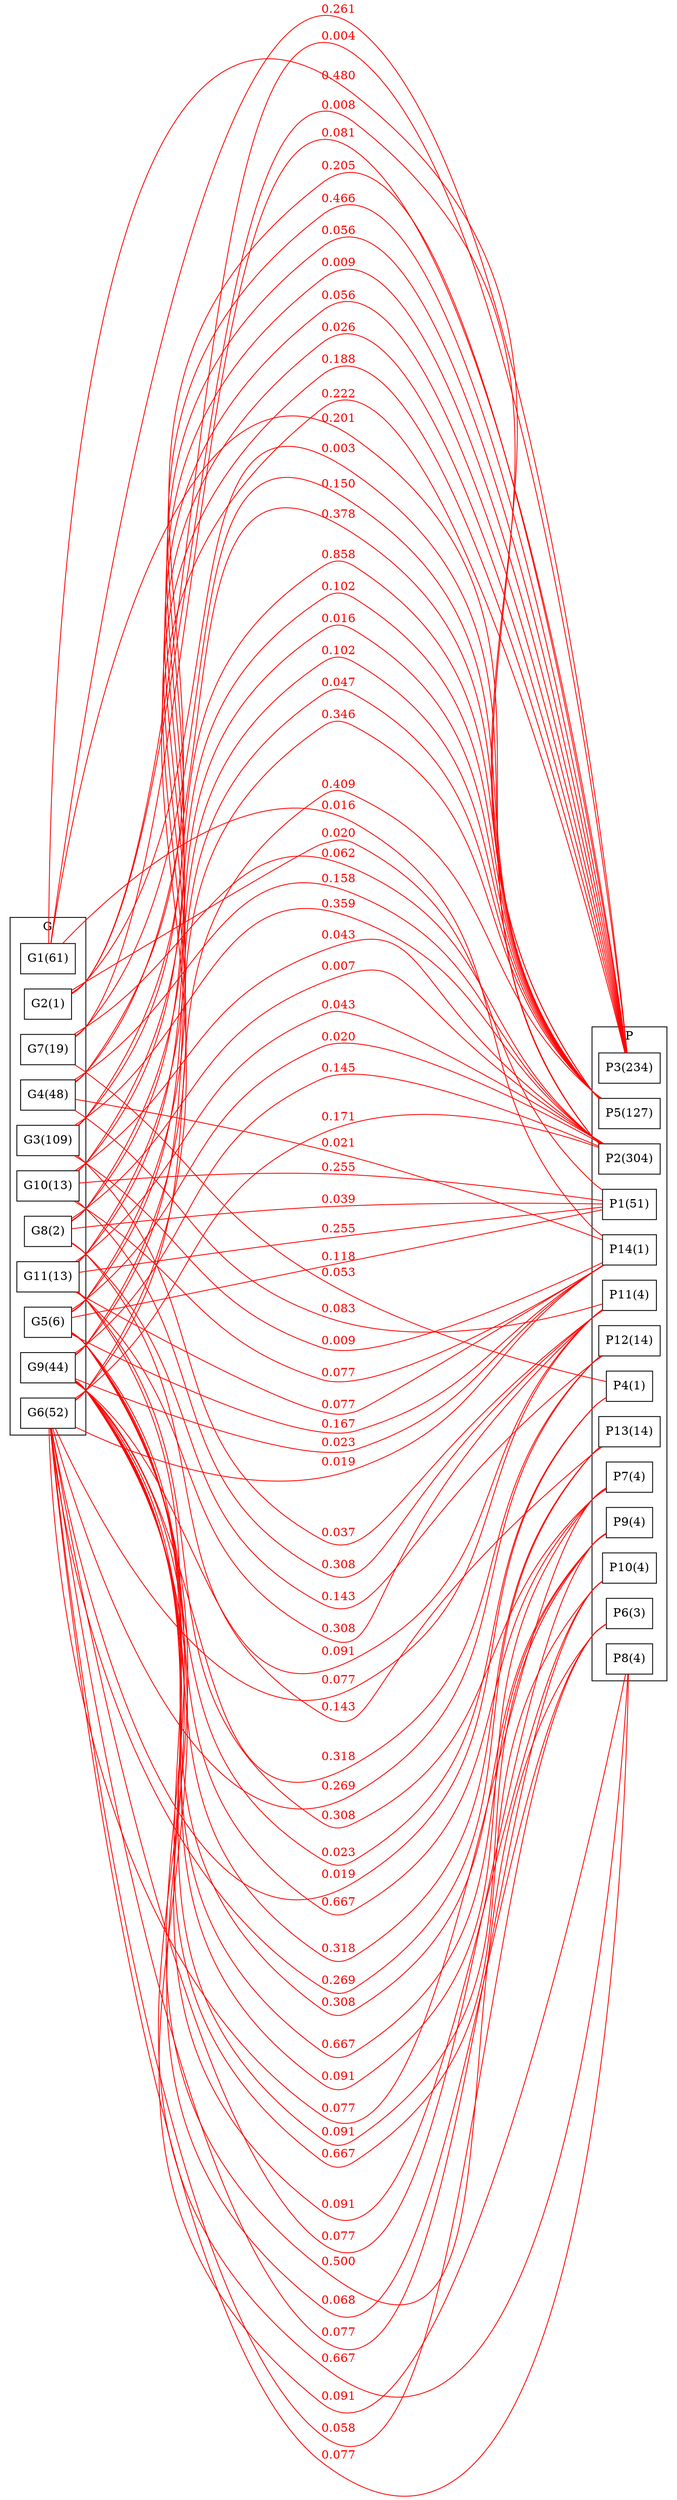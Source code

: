 strict graph BCG {
rankdir=LR;
splines=true;
ranksep="8 equally";
concentrate = true;
node [shape=rectangle];
subgraph cluster_G {
label = "G";
color=black;
rank="same"
G1 [label="G1(61)"];
G2 [label="G2(1)"];
G3 [label="G3(109)"];
G4 [label="G4(48)"];
G5 [label="G5(6)"];
G6 [label="G6(52)"];
G7 [label="G7(19)"];
G8 [label="G8(2)"];
G9 [label="G9(44)"];
G10 [label="G10(13)"];
G11 [label="G11(13)"];
}
subgraph cluster_P {
label = "P";
color="black";
rank="same"
P1 [label="P1(51)"];
P2 [label="P2(304)"];
P3 [label="P3(234)"];
P4 [label="P4(1)"];
P5 [label="P5(127)"];
P6 [label="P6(3)"];
P7 [label="P7(4)"];
P8 [label="P8(4)"];
P9 [label="P9(4)"];
P10 [label="P10(4)"];
P11 [label="P11(4)"];
P12 [label="P12(14)"];
P13 [label="P13(14)"];
P14 [label="P14(1)"];
}
G1 -- P2[label="0.201",color="red",fontcolor="red"];
G1 -- P3[label="0.261",color="red",fontcolor="red"];
G1 -- P5[label="0.480",color="red",fontcolor="red"];
G1 -- P14[label="0.016",color="red",fontcolor="red"];
G2 -- P1[label="0.020",color="red",fontcolor="red"];
G2 -- P2[label="0.003",color="red",fontcolor="red"];
G2 -- P3[label="0.004",color="red",fontcolor="red"];
G2 -- P5[label="0.008",color="red",fontcolor="red"];
G3 -- P2[label="0.359",color="red",fontcolor="red"];
G3 -- P3[label="0.466",color="red",fontcolor="red"];
G3 -- P5[label="0.858",color="red",fontcolor="red"];
G3 -- P11[label="0.037",color="red",fontcolor="red"];
G3 -- P14[label="0.009",color="red",fontcolor="red"];
G4 -- P2[label="0.158",color="red",fontcolor="red"];
G4 -- P3[label="0.205",color="red",fontcolor="red"];
G4 -- P5[label="0.378",color="red",fontcolor="red"];
G4 -- P11[label="0.083",color="red",fontcolor="red"];
G4 -- P14[label="0.021",color="red",fontcolor="red"];
G5 -- P1[label="0.118",color="red",fontcolor="red"];
G5 -- P2[label="0.020",color="red",fontcolor="red"];
G5 -- P3[label="0.026",color="red",fontcolor="red"];
G5 -- P5[label="0.047",color="red",fontcolor="red"];
P6 -- G5  [dir="none",label="0.500",color="red",fontcolor="red"];
P7 -- G5  [dir="none",label="0.667",color="red",fontcolor="red"];
P8 -- G5  [dir="none",label="0.667",color="red",fontcolor="red"];
P9 -- G5  [dir="none",label="0.667",color="red",fontcolor="red"];
P10 -- G5  [dir="none",label="0.667",color="red",fontcolor="red"];
G5 -- P14[label="0.167",color="red",fontcolor="red"];
G6 -- P2[label="0.171",color="red",fontcolor="red"];
G6 -- P3[label="0.222",color="red",fontcolor="red"];
G6 -- P4[label="0.019",color="red",fontcolor="red"];
G6 -- P5[label="0.409",color="red",fontcolor="red"];
G6 -- P6[label="0.058",color="red",fontcolor="red"];
G6 -- P7[label="0.077",color="red",fontcolor="red"];
G6 -- P8[label="0.077",color="red",fontcolor="red"];
G6 -- P9[label="0.077",color="red",fontcolor="red"];
G6 -- P10[label="0.077",color="red",fontcolor="red"];
G6 -- P11[label="0.077",color="red",fontcolor="red"];
G6 -- P12[label="0.269",color="red",fontcolor="red"];
G6 -- P13[label="0.269",color="red",fontcolor="red"];
G6 -- P14[label="0.019",color="red",fontcolor="red"];
G7 -- P2[label="0.062",color="red",fontcolor="red"];
G7 -- P3[label="0.081",color="red",fontcolor="red"];
G7 -- P4[label="0.053",color="red",fontcolor="red"];
G7 -- P5[label="0.150",color="red",fontcolor="red"];
G8 -- P1[label="0.039",color="red",fontcolor="red"];
G8 -- P2[label="0.007",color="red",fontcolor="red"];
G8 -- P3[label="0.009",color="red",fontcolor="red"];
G8 -- P5[label="0.016",color="red",fontcolor="red"];
G8 -- P12[label="0.143",color="red",fontcolor="red"];
G8 -- P13[label="0.143",color="red",fontcolor="red"];
G9 -- P2[label="0.145",color="red",fontcolor="red"];
G9 -- P3[label="0.188",color="red",fontcolor="red"];
G9 -- P4[label="0.023",color="red",fontcolor="red"];
G9 -- P5[label="0.346",color="red",fontcolor="red"];
G9 -- P6[label="0.068",color="red",fontcolor="red"];
G9 -- P7[label="0.091",color="red",fontcolor="red"];
G9 -- P8[label="0.091",color="red",fontcolor="red"];
G9 -- P9[label="0.091",color="red",fontcolor="red"];
G9 -- P10[label="0.091",color="red",fontcolor="red"];
G9 -- P11[label="0.091",color="red",fontcolor="red"];
G9 -- P12[label="0.318",color="red",fontcolor="red"];
G9 -- P13[label="0.318",color="red",fontcolor="red"];
G9 -- P14[label="0.023",color="red",fontcolor="red"];
G10 -- P1[label="0.255",color="red",fontcolor="red"];
G10 -- P2[label="0.043",color="red",fontcolor="red"];
G10 -- P3[label="0.056",color="red",fontcolor="red"];
G10 -- P5[label="0.102",color="red",fontcolor="red"];
G10 -- P11[label="0.308",color="red",fontcolor="red"];
G10 -- P14[label="0.077",color="red",fontcolor="red"];
G11 -- P1[label="0.255",color="red",fontcolor="red"];
G11 -- P2[label="0.043",color="red",fontcolor="red"];
G11 -- P3[label="0.056",color="red",fontcolor="red"];
G11 -- P5[label="0.102",color="red",fontcolor="red"];
G11 -- P7[label="0.308",color="red",fontcolor="red"];
G11 -- P9[label="0.308",color="red",fontcolor="red"];
G11 -- P11[label="0.308",color="red",fontcolor="red"];
G11 -- P14[label="0.077",color="red",fontcolor="red"];
}
